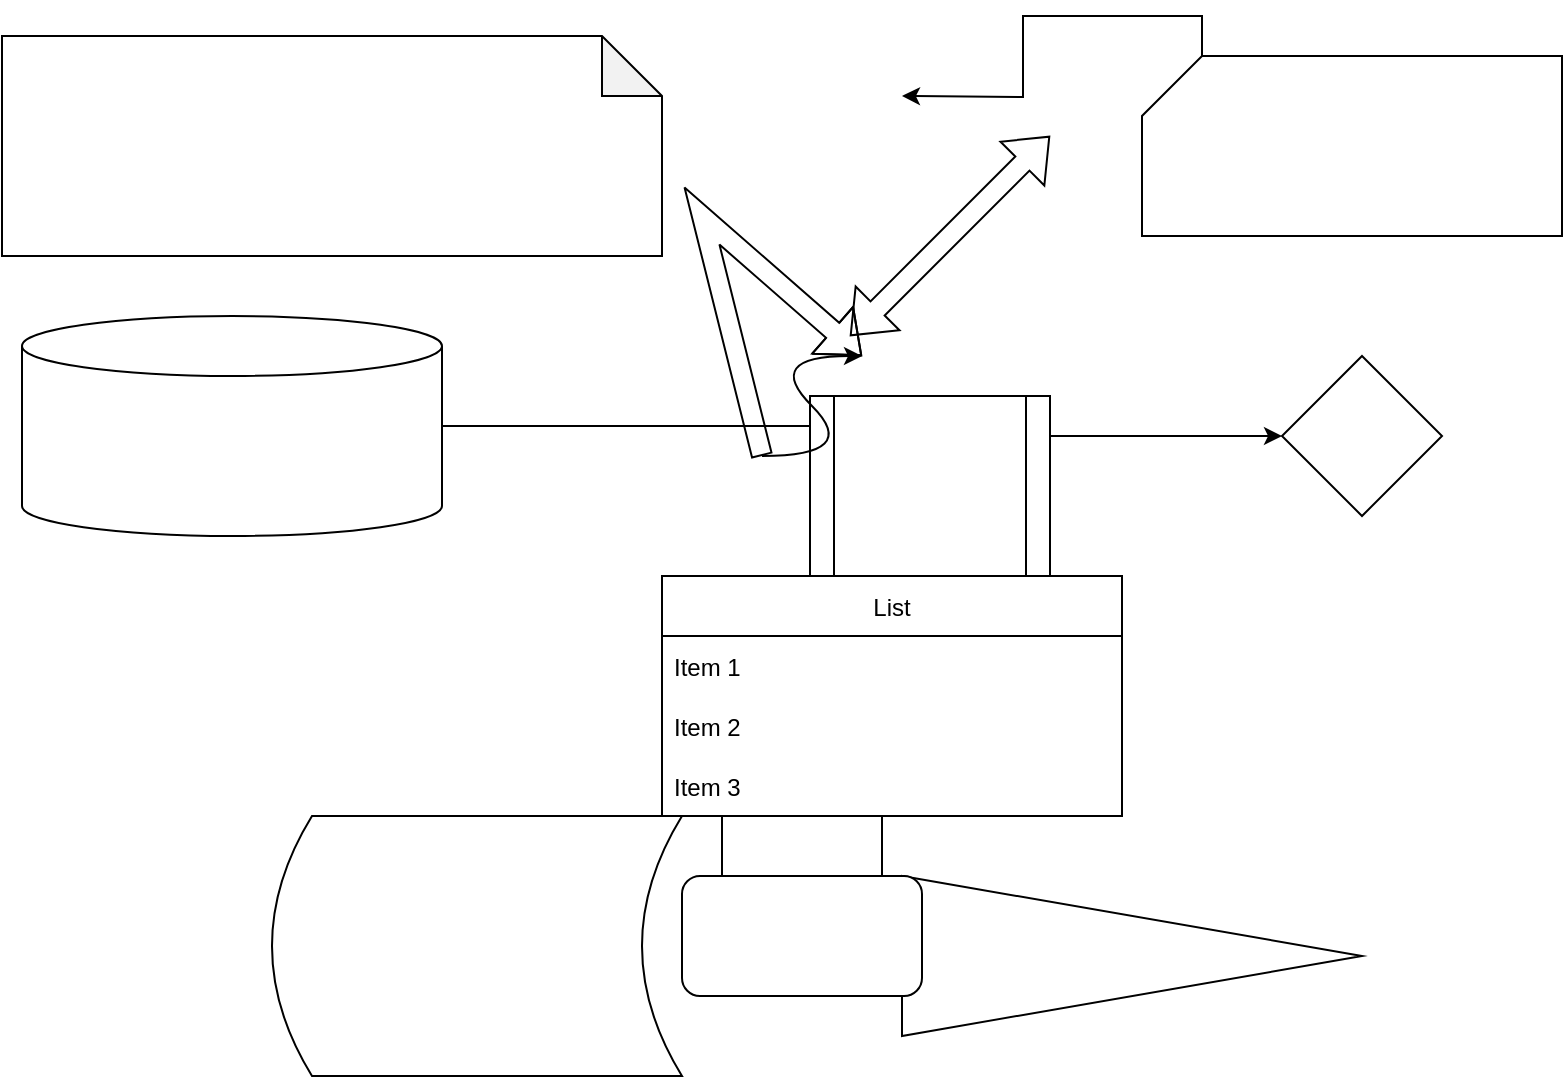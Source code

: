 <mxfile version="20.4.0" type="github" pages="6"><diagram id="XkS7PTfEVw7ezkTWotjE" name="Pagina-1"><mxGraphModel dx="872" dy="1565" grid="1" gridSize="10" guides="1" tooltips="1" connect="1" arrows="1" fold="1" page="1" pageScale="1" pageWidth="827" pageHeight="1169" math="0" shadow="0"><root><mxCell id="0"/><mxCell id="1" parent="0"/><mxCell id="nw7qzgSbr_SswQNgyCxG-1" value="" style="whiteSpace=wrap;html=1;aspect=fixed;" parent="1" vertex="1"><mxGeometry x="370" y="170" width="80" height="80" as="geometry"/></mxCell><mxCell id="nw7qzgSbr_SswQNgyCxG-2" value="List" style="swimlane;fontStyle=0;childLayout=stackLayout;horizontal=1;startSize=30;horizontalStack=0;resizeParent=1;resizeParentMax=0;resizeLast=0;collapsible=1;marginBottom=0;" parent="1" vertex="1"><mxGeometry x="340" y="50" width="230" height="120" as="geometry"/></mxCell><mxCell id="nw7qzgSbr_SswQNgyCxG-3" value="Item 1" style="text;strokeColor=none;fillColor=none;align=left;verticalAlign=middle;spacingLeft=4;spacingRight=4;overflow=hidden;points=[[0,0.5],[1,0.5]];portConstraint=eastwest;rotatable=0;" parent="nw7qzgSbr_SswQNgyCxG-2" vertex="1"><mxGeometry y="30" width="230" height="30" as="geometry"/></mxCell><mxCell id="nw7qzgSbr_SswQNgyCxG-4" value="Item 2" style="text;strokeColor=none;fillColor=none;align=left;verticalAlign=middle;spacingLeft=4;spacingRight=4;overflow=hidden;points=[[0,0.5],[1,0.5]];portConstraint=eastwest;rotatable=0;" parent="nw7qzgSbr_SswQNgyCxG-2" vertex="1"><mxGeometry y="60" width="230" height="30" as="geometry"/></mxCell><mxCell id="nw7qzgSbr_SswQNgyCxG-5" value="Item 3" style="text;strokeColor=none;fillColor=none;align=left;verticalAlign=middle;spacingLeft=4;spacingRight=4;overflow=hidden;points=[[0,0.5],[1,0.5]];portConstraint=eastwest;rotatable=0;" parent="nw7qzgSbr_SswQNgyCxG-2" vertex="1"><mxGeometry y="90" width="230" height="30" as="geometry"/></mxCell><mxCell id="nw7qzgSbr_SswQNgyCxG-9" value="" style="edgeStyle=orthogonalEdgeStyle;rounded=0;orthogonalLoop=1;jettySize=auto;html=1;" parent="1" source="nw7qzgSbr_SswQNgyCxG-6" target="nw7qzgSbr_SswQNgyCxG-8" edge="1"><mxGeometry relative="1" as="geometry"/></mxCell><mxCell id="nw7qzgSbr_SswQNgyCxG-6" value="" style="shape=cylinder3;whiteSpace=wrap;html=1;boundedLbl=1;backgroundOutline=1;size=15;" parent="1" vertex="1"><mxGeometry x="20" y="-80" width="210" height="110" as="geometry"/></mxCell><mxCell id="nw7qzgSbr_SswQNgyCxG-7" value="" style="shape=dataStorage;whiteSpace=wrap;html=1;fixedSize=1;" parent="1" vertex="1"><mxGeometry x="145" y="170" width="205" height="130" as="geometry"/></mxCell><mxCell id="nw7qzgSbr_SswQNgyCxG-8" value="" style="rhombus;whiteSpace=wrap;html=1;" parent="1" vertex="1"><mxGeometry x="650" y="-60" width="80" height="80" as="geometry"/></mxCell><mxCell id="nw7qzgSbr_SswQNgyCxG-10" value="" style="triangle;whiteSpace=wrap;html=1;" parent="1" vertex="1"><mxGeometry x="460" y="200" width="230" height="80" as="geometry"/></mxCell><mxCell id="nw7qzgSbr_SswQNgyCxG-11" value="" style="rounded=1;whiteSpace=wrap;html=1;" parent="1" vertex="1"><mxGeometry x="350" y="200" width="120" height="60" as="geometry"/></mxCell><mxCell id="nw7qzgSbr_SswQNgyCxG-12" value="" style="shape=process;whiteSpace=wrap;html=1;backgroundOutline=1;" parent="1" vertex="1"><mxGeometry x="414" y="-40" width="120" height="90" as="geometry"/></mxCell><mxCell id="nw7qzgSbr_SswQNgyCxG-15" style="edgeStyle=orthogonalEdgeStyle;rounded=0;orthogonalLoop=1;jettySize=auto;html=1;exitX=0;exitY=0;exitDx=30;exitDy=0;exitPerimeter=0;" parent="1" source="nw7qzgSbr_SswQNgyCxG-13" edge="1"><mxGeometry relative="1" as="geometry"><mxPoint x="460" y="-190" as="targetPoint"/></mxGeometry></mxCell><mxCell id="nw7qzgSbr_SswQNgyCxG-13" value="" style="shape=card;whiteSpace=wrap;html=1;" parent="1" vertex="1"><mxGeometry x="580" y="-210" width="210" height="90" as="geometry"/></mxCell><mxCell id="nw7qzgSbr_SswQNgyCxG-14" value="" style="shape=note;whiteSpace=wrap;html=1;backgroundOutline=1;darkOpacity=0.05;" parent="1" vertex="1"><mxGeometry x="10" y="-220" width="330" height="110" as="geometry"/></mxCell><mxCell id="nw7qzgSbr_SswQNgyCxG-16" value="" style="shape=flexArrow;endArrow=classic;startArrow=classic;html=1;rounded=0;" parent="1" edge="1"><mxGeometry width="100" height="100" relative="1" as="geometry"><mxPoint x="434" y="-70" as="sourcePoint"/><mxPoint x="534" y="-170" as="targetPoint"/></mxGeometry></mxCell><mxCell id="nw7qzgSbr_SswQNgyCxG-17" value="" style="shape=flexArrow;endArrow=classic;html=1;rounded=0;" parent="1" edge="1"><mxGeometry width="50" height="50" relative="1" as="geometry"><mxPoint x="390" y="-10" as="sourcePoint"/><mxPoint x="440" y="-60" as="targetPoint"/><Array as="points"><mxPoint x="360" y="-130"/></Array></mxGeometry></mxCell><mxCell id="nw7qzgSbr_SswQNgyCxG-18" value="" style="curved=1;endArrow=classic;html=1;rounded=0;" parent="1" edge="1"><mxGeometry width="50" height="50" relative="1" as="geometry"><mxPoint x="390" y="-10" as="sourcePoint"/><mxPoint x="440" y="-60" as="targetPoint"/><Array as="points"><mxPoint x="440" y="-10"/><mxPoint x="390" y="-60"/></Array></mxGeometry></mxCell></root></mxGraphModel></diagram><diagram id="eef-A9FVl5pl9fjhIpl3" name="Pagina-2"><mxGraphModel dx="823" dy="396" grid="1" gridSize="10" guides="1" tooltips="1" connect="1" arrows="1" fold="1" page="1" pageScale="1" pageWidth="827" pageHeight="1169" math="0" shadow="0"><root><mxCell id="0"/><mxCell id="1" parent="0"/><mxCell id="QUq3n8UQnej-E9Xt87Zs-1" value="" style="whiteSpace=wrap;html=1;aspect=fixed;" parent="1" vertex="1"><mxGeometry x="370" y="120" width="280" height="280" as="geometry"/></mxCell><mxCell id="QUq3n8UQnej-E9Xt87Zs-2" value="" style="shape=cylinder3;whiteSpace=wrap;html=1;boundedLbl=1;backgroundOutline=1;size=15;" parent="1" vertex="1"><mxGeometry x="380" y="140" width="150" height="110" as="geometry"/></mxCell><mxCell id="QUq3n8UQnej-E9Xt87Zs-3" value="" style="shape=flexArrow;endArrow=classic;html=1;rounded=0;" parent="1" target="QUq3n8UQnej-E9Xt87Zs-4" edge="1"><mxGeometry width="50" height="50" relative="1" as="geometry"><mxPoint x="390" y="360" as="sourcePoint"/><mxPoint x="440" y="310" as="targetPoint"/><Array as="points"><mxPoint x="360" y="370"/></Array></mxGeometry></mxCell><mxCell id="QUq3n8UQnej-E9Xt87Zs-4" value="" style="shape=dataStorage;whiteSpace=wrap;html=1;fixedSize=1;" parent="1" vertex="1"><mxGeometry x="390" y="270" width="210" height="80" as="geometry"/></mxCell><mxCell id="QUq3n8UQnej-E9Xt87Zs-5" value="" style="shape=flexArrow;endArrow=classic;startArrow=classic;html=1;rounded=0;" parent="1" target="QUq3n8UQnej-E9Xt87Zs-6" edge="1"><mxGeometry width="100" height="100" relative="1" as="geometry"><mxPoint x="240" y="450" as="sourcePoint"/><mxPoint x="340" y="350" as="targetPoint"/></mxGeometry></mxCell><mxCell id="QUq3n8UQnej-E9Xt87Zs-6" value="" style="ellipse;shape=cloud;whiteSpace=wrap;html=1;" parent="1" vertex="1"><mxGeometry x="130" y="70" width="120" height="80" as="geometry"/></mxCell><mxCell id="QUq3n8UQnej-E9Xt87Zs-7" value="Actor" style="shape=umlActor;verticalLabelPosition=bottom;verticalAlign=top;html=1;outlineConnect=0;" parent="1" vertex="1"><mxGeometry x="580" y="160" width="30" height="60" as="geometry"/></mxCell></root></mxGraphModel></diagram><diagram id="Egnti8uNBr0xdZisQ3NY" name="Pagina-3"><mxGraphModel dx="823" dy="370" grid="1" gridSize="10" guides="1" tooltips="1" connect="1" arrows="1" fold="1" page="1" pageScale="1" pageWidth="827" pageHeight="1169" math="0" shadow="0"><root><object label="" Egnti8uNBr0xdZisQ3NY="" id="0"><mxCell/></object><mxCell id="1" parent="0"/><mxCell id="PL8VEfzbnI5Kkfstrfma-1" value="&lt;div&gt;HDMI&lt;/div&gt;&lt;div&gt;HDMI 1&lt;/div&gt;&lt;div&gt;HDMI 2&lt;/div&gt;&lt;div&gt;HDMI 3&lt;/div&gt;&lt;div&gt;HDMI 4&lt;br&gt;&lt;/div&gt;&lt;div&gt;&lt;br&gt;&lt;/div&gt;" style="ellipse;whiteSpace=wrap;html=1;aspect=fixed;" vertex="1" parent="1"><mxGeometry x="140" y="50" width="170" height="170" as="geometry"/></mxCell><mxCell id="PL8VEfzbnI5Kkfstrfma-2" value="List" style="swimlane;fontStyle=0;childLayout=stackLayout;horizontal=1;startSize=50;horizontalStack=0;resizeParent=1;resizeParentMax=0;resizeLast=0;collapsible=1;marginBottom=0;" vertex="1" parent="1"><mxGeometry x="370" y="160" width="60" height="170" as="geometry"><mxRectangle x="490" y="140" width="60" height="30" as="alternateBounds"/></mxGeometry></mxCell><mxCell id="PL8VEfzbnI5Kkfstrfma-3" value="Item 1" style="text;strokeColor=none;fillColor=none;align=left;verticalAlign=middle;spacingLeft=4;spacingRight=4;overflow=hidden;points=[[0,0.5],[1,0.5]];portConstraint=eastwest;rotatable=0;fontColor=#5AA9E6;" vertex="1" parent="PL8VEfzbnI5Kkfstrfma-2"><mxGeometry y="50" width="60" height="30" as="geometry"/></mxCell><mxCell id="PL8VEfzbnI5Kkfstrfma-10" value="List" style="swimlane;fontStyle=0;childLayout=stackLayout;horizontal=1;startSize=30;horizontalStack=0;resizeParent=1;resizeParentMax=0;resizeLast=0;collapsible=1;marginBottom=0;" vertex="1" collapsed="1" parent="PL8VEfzbnI5Kkfstrfma-2"><mxGeometry y="80" width="60" height="30" as="geometry"><mxRectangle y="80" width="40" height="120" as="alternateBounds"/></mxGeometry></mxCell><mxCell id="PL8VEfzbnI5Kkfstrfma-11" value="Item 1" style="text;strokeColor=none;fillColor=none;align=left;verticalAlign=middle;spacingLeft=4;spacingRight=4;overflow=hidden;points=[[0,0.5],[1,0.5]];portConstraint=eastwest;rotatable=0;fontColor=#5AA9E6;" vertex="1" parent="PL8VEfzbnI5Kkfstrfma-10"><mxGeometry y="30" width="40" height="30" as="geometry"/></mxCell><mxCell id="PL8VEfzbnI5Kkfstrfma-12" value="Item 2" style="text;strokeColor=none;fillColor=none;align=left;verticalAlign=middle;spacingLeft=4;spacingRight=4;overflow=hidden;points=[[0,0.5],[1,0.5]];portConstraint=eastwest;rotatable=0;fontColor=#5AA9E6;" vertex="1" parent="PL8VEfzbnI5Kkfstrfma-10"><mxGeometry y="60" width="40" height="30" as="geometry"/></mxCell><mxCell id="PL8VEfzbnI5Kkfstrfma-13" value="Item 3" style="text;strokeColor=none;fillColor=none;align=left;verticalAlign=middle;spacingLeft=4;spacingRight=4;overflow=hidden;points=[[0,0.5],[1,0.5]];portConstraint=eastwest;rotatable=0;fontColor=#5AA9E6;" vertex="1" parent="PL8VEfzbnI5Kkfstrfma-10"><mxGeometry y="90" width="40" height="30" as="geometry"/></mxCell><mxCell id="PL8VEfzbnI5Kkfstrfma-4" value="Item 2" style="text;strokeColor=none;fillColor=none;align=left;verticalAlign=middle;spacingLeft=4;spacingRight=4;overflow=hidden;points=[[0,0.5],[1,0.5]];portConstraint=eastwest;rotatable=0;fontColor=#5AA9E6;" vertex="1" parent="PL8VEfzbnI5Kkfstrfma-2"><mxGeometry y="110" width="60" height="30" as="geometry"/></mxCell><mxCell id="PL8VEfzbnI5Kkfstrfma-5" value="Item 3" style="text;strokeColor=none;fillColor=none;align=left;verticalAlign=middle;spacingLeft=4;spacingRight=4;overflow=hidden;points=[[0,0.5],[1,0.5]];portConstraint=eastwest;rotatable=0;fontColor=#5AA9E6;" vertex="1" parent="PL8VEfzbnI5Kkfstrfma-2"><mxGeometry y="140" width="60" height="30" as="geometry"/></mxCell><mxCell id="PL8VEfzbnI5Kkfstrfma-6" value="List" style="swimlane;fontStyle=0;childLayout=stackLayout;horizontal=1;startSize=30;horizontalStack=0;resizeParent=1;resizeParentMax=0;resizeLast=0;collapsible=1;marginBottom=0;" vertex="1" parent="1"><mxGeometry x="230" y="210" width="140" height="120" as="geometry"/></mxCell><mxCell id="PL8VEfzbnI5Kkfstrfma-7" value="Item 1" style="text;strokeColor=none;fillColor=none;align=left;verticalAlign=middle;spacingLeft=4;spacingRight=4;overflow=hidden;points=[[0,0.5],[1,0.5]];portConstraint=eastwest;rotatable=0;fontColor=#5AA9E6;" vertex="1" parent="PL8VEfzbnI5Kkfstrfma-6"><mxGeometry y="30" width="140" height="30" as="geometry"/></mxCell><mxCell id="PL8VEfzbnI5Kkfstrfma-8" value="Item 2" style="text;strokeColor=none;fillColor=none;align=left;verticalAlign=middle;spacingLeft=4;spacingRight=4;overflow=hidden;points=[[0,0.5],[1,0.5]];portConstraint=eastwest;rotatable=0;fontColor=#5AA9E6;" vertex="1" parent="PL8VEfzbnI5Kkfstrfma-6"><mxGeometry y="60" width="140" height="30" as="geometry"/></mxCell><mxCell id="PL8VEfzbnI5Kkfstrfma-9" value="Item 3" style="text;strokeColor=none;fillColor=none;align=left;verticalAlign=middle;spacingLeft=4;spacingRight=4;overflow=hidden;points=[[0,0.5],[1,0.5]];portConstraint=eastwest;rotatable=0;fontColor=#5AA9E6;" vertex="1" parent="PL8VEfzbnI5Kkfstrfma-6"><mxGeometry y="90" width="140" height="30" as="geometry"/></mxCell><mxCell id="PL8VEfzbnI5Kkfstrfma-14" value="CODE.ORG" style="whiteSpace=wrap;html=1;aspect=fixed;" vertex="1" parent="1"><mxGeometry x="70" y="195" width="100" height="100" as="geometry"/></mxCell><mxCell id="PL8VEfzbnI5Kkfstrfma-15" value="&lt;div&gt;TEAMVIEWER&lt;/div&gt;&lt;div&gt;&lt;br&gt;&lt;/div&gt;" style="whiteSpace=wrap;html=1;aspect=fixed;" vertex="1" parent="1"><mxGeometry x="440" y="170" width="150" height="150" as="geometry"/></mxCell></root></mxGraphModel></diagram><diagram name="Pagina-1" id="MkeMFndSRkfc-BddKEjH"><mxGraphModel dx="823" dy="1565" grid="1" gridSize="10" guides="1" tooltips="1" connect="1" arrows="1" fold="1" page="1" pageScale="1" pageWidth="827" pageHeight="1169" math="0" shadow="0"><root><mxCell id="0"/><mxCell id="1" parent="0"/><mxCell id="nw7qzgSbr_SswQNgyCxG-1" value="" style="whiteSpace=wrap;html=1;aspect=fixed;" parent="1" vertex="1"><mxGeometry x="370" y="170" width="80" height="80" as="geometry"/></mxCell><mxCell id="nw7qzgSbr_SswQNgyCxG-2" value="List" style="swimlane;fontStyle=0;childLayout=stackLayout;horizontal=1;startSize=30;horizontalStack=0;resizeParent=1;resizeParentMax=0;resizeLast=0;collapsible=1;marginBottom=0;" parent="1" vertex="1"><mxGeometry x="340" y="50" width="230" height="120" as="geometry"/></mxCell><mxCell id="nw7qzgSbr_SswQNgyCxG-3" value="Item 1" style="text;strokeColor=none;fillColor=none;align=left;verticalAlign=middle;spacingLeft=4;spacingRight=4;overflow=hidden;points=[[0,0.5],[1,0.5]];portConstraint=eastwest;rotatable=0;" parent="nw7qzgSbr_SswQNgyCxG-2" vertex="1"><mxGeometry y="30" width="230" height="30" as="geometry"/></mxCell><mxCell id="nw7qzgSbr_SswQNgyCxG-4" value="Item 2" style="text;strokeColor=none;fillColor=none;align=left;verticalAlign=middle;spacingLeft=4;spacingRight=4;overflow=hidden;points=[[0,0.5],[1,0.5]];portConstraint=eastwest;rotatable=0;" parent="nw7qzgSbr_SswQNgyCxG-2" vertex="1"><mxGeometry y="60" width="230" height="30" as="geometry"/></mxCell><mxCell id="nw7qzgSbr_SswQNgyCxG-5" value="Item 3" style="text;strokeColor=none;fillColor=none;align=left;verticalAlign=middle;spacingLeft=4;spacingRight=4;overflow=hidden;points=[[0,0.5],[1,0.5]];portConstraint=eastwest;rotatable=0;" parent="nw7qzgSbr_SswQNgyCxG-2" vertex="1"><mxGeometry y="90" width="230" height="30" as="geometry"/></mxCell><mxCell id="nw7qzgSbr_SswQNgyCxG-9" value="" style="edgeStyle=orthogonalEdgeStyle;rounded=0;orthogonalLoop=1;jettySize=auto;html=1;" parent="1" source="nw7qzgSbr_SswQNgyCxG-6" target="nw7qzgSbr_SswQNgyCxG-8" edge="1"><mxGeometry relative="1" as="geometry"/></mxCell><mxCell id="nw7qzgSbr_SswQNgyCxG-6" value="" style="shape=cylinder3;whiteSpace=wrap;html=1;boundedLbl=1;backgroundOutline=1;size=15;" parent="1" vertex="1"><mxGeometry x="20" y="-80" width="210" height="110" as="geometry"/></mxCell><mxCell id="nw7qzgSbr_SswQNgyCxG-7" value="" style="shape=dataStorage;whiteSpace=wrap;html=1;fixedSize=1;" parent="1" vertex="1"><mxGeometry x="145" y="170" width="205" height="130" as="geometry"/></mxCell><mxCell id="nw7qzgSbr_SswQNgyCxG-8" value="" style="rhombus;whiteSpace=wrap;html=1;" parent="1" vertex="1"><mxGeometry x="650" y="-60" width="80" height="80" as="geometry"/></mxCell><mxCell id="nw7qzgSbr_SswQNgyCxG-10" value="" style="triangle;whiteSpace=wrap;html=1;" parent="1" vertex="1"><mxGeometry x="460" y="200" width="230" height="80" as="geometry"/></mxCell><mxCell id="nw7qzgSbr_SswQNgyCxG-11" value="" style="rounded=1;whiteSpace=wrap;html=1;" parent="1" vertex="1"><mxGeometry x="350" y="200" width="120" height="60" as="geometry"/></mxCell><mxCell id="nw7qzgSbr_SswQNgyCxG-12" value="" style="shape=process;whiteSpace=wrap;html=1;backgroundOutline=1;" parent="1" vertex="1"><mxGeometry x="414" y="-40" width="120" height="90" as="geometry"/></mxCell><mxCell id="nw7qzgSbr_SswQNgyCxG-15" style="edgeStyle=orthogonalEdgeStyle;rounded=0;orthogonalLoop=1;jettySize=auto;html=1;exitX=0;exitY=0;exitDx=30;exitDy=0;exitPerimeter=0;" parent="1" source="nw7qzgSbr_SswQNgyCxG-13" edge="1"><mxGeometry relative="1" as="geometry"><mxPoint x="460" y="-190" as="targetPoint"/></mxGeometry></mxCell><mxCell id="nw7qzgSbr_SswQNgyCxG-13" value="" style="shape=card;whiteSpace=wrap;html=1;" parent="1" vertex="1"><mxGeometry x="580" y="-210" width="210" height="90" as="geometry"/></mxCell><mxCell id="nw7qzgSbr_SswQNgyCxG-14" value="" style="shape=note;whiteSpace=wrap;html=1;backgroundOutline=1;darkOpacity=0.05;" parent="1" vertex="1"><mxGeometry x="10" y="-220" width="330" height="110" as="geometry"/></mxCell><mxCell id="nw7qzgSbr_SswQNgyCxG-16" value="" style="shape=flexArrow;endArrow=classic;startArrow=classic;html=1;rounded=0;" parent="1" edge="1"><mxGeometry width="100" height="100" relative="1" as="geometry"><mxPoint x="434" y="-70" as="sourcePoint"/><mxPoint x="534" y="-170" as="targetPoint"/></mxGeometry></mxCell><mxCell id="nw7qzgSbr_SswQNgyCxG-17" value="" style="shape=flexArrow;endArrow=classic;html=1;rounded=0;" parent="1" edge="1"><mxGeometry width="50" height="50" relative="1" as="geometry"><mxPoint x="390" y="-10" as="sourcePoint"/><mxPoint x="440" y="-60" as="targetPoint"/><Array as="points"><mxPoint x="360" y="-130"/></Array></mxGeometry></mxCell><mxCell id="nw7qzgSbr_SswQNgyCxG-18" value="" style="curved=1;endArrow=classic;html=1;rounded=0;" parent="1" edge="1"><mxGeometry width="50" height="50" relative="1" as="geometry"><mxPoint x="390" y="-10" as="sourcePoint"/><mxPoint x="440" y="-60" as="targetPoint"/><Array as="points"><mxPoint x="440" y="-10"/><mxPoint x="390" y="-60"/></Array></mxGeometry></mxCell></root></mxGraphModel></diagram><diagram name="Pagina-2" id="vs-KfiJ7yNejhDqsxEtA"><mxGraphModel dx="823" dy="396" grid="1" gridSize="10" guides="1" tooltips="1" connect="1" arrows="1" fold="1" page="1" pageScale="1" pageWidth="827" pageHeight="1169" math="0" shadow="0"><root><mxCell id="0"/><mxCell id="1" parent="0"/><mxCell id="QUq3n8UQnej-E9Xt87Zs-1" value="" style="whiteSpace=wrap;html=1;aspect=fixed;" parent="1" vertex="1"><mxGeometry x="370" y="120" width="280" height="280" as="geometry"/></mxCell><mxCell id="QUq3n8UQnej-E9Xt87Zs-2" value="" style="shape=cylinder3;whiteSpace=wrap;html=1;boundedLbl=1;backgroundOutline=1;size=15;" parent="1" vertex="1"><mxGeometry x="380" y="140" width="150" height="110" as="geometry"/></mxCell><mxCell id="QUq3n8UQnej-E9Xt87Zs-3" value="" style="shape=flexArrow;endArrow=classic;html=1;rounded=0;" parent="1" target="QUq3n8UQnej-E9Xt87Zs-4" edge="1"><mxGeometry width="50" height="50" relative="1" as="geometry"><mxPoint x="390" y="360" as="sourcePoint"/><mxPoint x="440" y="310" as="targetPoint"/><Array as="points"><mxPoint x="360" y="370"/></Array></mxGeometry></mxCell><mxCell id="QUq3n8UQnej-E9Xt87Zs-4" value="" style="shape=dataStorage;whiteSpace=wrap;html=1;fixedSize=1;" parent="1" vertex="1"><mxGeometry x="390" y="270" width="210" height="80" as="geometry"/></mxCell><mxCell id="QUq3n8UQnej-E9Xt87Zs-5" value="" style="shape=flexArrow;endArrow=classic;startArrow=classic;html=1;rounded=0;" parent="1" target="QUq3n8UQnej-E9Xt87Zs-6" edge="1"><mxGeometry width="100" height="100" relative="1" as="geometry"><mxPoint x="240" y="450" as="sourcePoint"/><mxPoint x="340" y="350" as="targetPoint"/></mxGeometry></mxCell><mxCell id="QUq3n8UQnej-E9Xt87Zs-6" value="" style="ellipse;shape=cloud;whiteSpace=wrap;html=1;" parent="1" vertex="1"><mxGeometry x="130" y="70" width="120" height="80" as="geometry"/></mxCell><mxCell id="QUq3n8UQnej-E9Xt87Zs-7" value="Actor" style="shape=umlActor;verticalLabelPosition=bottom;verticalAlign=top;html=1;outlineConnect=0;" parent="1" vertex="1"><mxGeometry x="580" y="160" width="30" height="60" as="geometry"/></mxCell></root></mxGraphModel></diagram><diagram name="Pagina-3" id="jJuldF_TyeK4lcVf-K4X"><mxGraphModel dx="823" dy="370" grid="1" gridSize="10" guides="1" tooltips="1" connect="1" arrows="1" fold="1" page="1" pageScale="1" pageWidth="827" pageHeight="1169" math="0" shadow="0"><root><object label="" Egnti8uNBr0xdZisQ3NY="" id="0"><mxCell/></object><mxCell id="1" parent="0"/><mxCell id="PL8VEfzbnI5Kkfstrfma-1" value="&lt;div&gt;HDMI&lt;/div&gt;&lt;div&gt;HDMI 1&lt;/div&gt;&lt;div&gt;HDMI 2&lt;/div&gt;&lt;div&gt;HDMI 3&lt;/div&gt;&lt;div&gt;HDMI 4&lt;br&gt;&lt;/div&gt;&lt;div&gt;&lt;br&gt;&lt;/div&gt;" style="ellipse;whiteSpace=wrap;html=1;aspect=fixed;" vertex="1" parent="1"><mxGeometry x="140" y="50" width="170" height="170" as="geometry"/></mxCell><mxCell id="PL8VEfzbnI5Kkfstrfma-2" value="List" style="swimlane;fontStyle=0;childLayout=stackLayout;horizontal=1;startSize=50;horizontalStack=0;resizeParent=1;resizeParentMax=0;resizeLast=0;collapsible=1;marginBottom=0;" vertex="1" parent="1"><mxGeometry x="370" y="160" width="60" height="170" as="geometry"><mxRectangle x="490" y="140" width="60" height="30" as="alternateBounds"/></mxGeometry></mxCell><mxCell id="PL8VEfzbnI5Kkfstrfma-3" value="Item 1" style="text;strokeColor=none;fillColor=none;align=left;verticalAlign=middle;spacingLeft=4;spacingRight=4;overflow=hidden;points=[[0,0.5],[1,0.5]];portConstraint=eastwest;rotatable=0;fontColor=#5AA9E6;" vertex="1" parent="PL8VEfzbnI5Kkfstrfma-2"><mxGeometry y="50" width="60" height="30" as="geometry"/></mxCell><mxCell id="PL8VEfzbnI5Kkfstrfma-10" value="List" style="swimlane;fontStyle=0;childLayout=stackLayout;horizontal=1;startSize=30;horizontalStack=0;resizeParent=1;resizeParentMax=0;resizeLast=0;collapsible=1;marginBottom=0;" vertex="1" collapsed="1" parent="PL8VEfzbnI5Kkfstrfma-2"><mxGeometry y="80" width="60" height="30" as="geometry"><mxRectangle y="80" width="40" height="120" as="alternateBounds"/></mxGeometry></mxCell><mxCell id="PL8VEfzbnI5Kkfstrfma-11" value="Item 1" style="text;strokeColor=none;fillColor=none;align=left;verticalAlign=middle;spacingLeft=4;spacingRight=4;overflow=hidden;points=[[0,0.5],[1,0.5]];portConstraint=eastwest;rotatable=0;fontColor=#5AA9E6;" vertex="1" parent="PL8VEfzbnI5Kkfstrfma-10"><mxGeometry y="30" width="40" height="30" as="geometry"/></mxCell><mxCell id="PL8VEfzbnI5Kkfstrfma-12" value="Item 2" style="text;strokeColor=none;fillColor=none;align=left;verticalAlign=middle;spacingLeft=4;spacingRight=4;overflow=hidden;points=[[0,0.5],[1,0.5]];portConstraint=eastwest;rotatable=0;fontColor=#5AA9E6;" vertex="1" parent="PL8VEfzbnI5Kkfstrfma-10"><mxGeometry y="60" width="40" height="30" as="geometry"/></mxCell><mxCell id="PL8VEfzbnI5Kkfstrfma-13" value="Item 3" style="text;strokeColor=none;fillColor=none;align=left;verticalAlign=middle;spacingLeft=4;spacingRight=4;overflow=hidden;points=[[0,0.5],[1,0.5]];portConstraint=eastwest;rotatable=0;fontColor=#5AA9E6;" vertex="1" parent="PL8VEfzbnI5Kkfstrfma-10"><mxGeometry y="90" width="40" height="30" as="geometry"/></mxCell><mxCell id="PL8VEfzbnI5Kkfstrfma-4" value="Item 2" style="text;strokeColor=none;fillColor=none;align=left;verticalAlign=middle;spacingLeft=4;spacingRight=4;overflow=hidden;points=[[0,0.5],[1,0.5]];portConstraint=eastwest;rotatable=0;fontColor=#5AA9E6;" vertex="1" parent="PL8VEfzbnI5Kkfstrfma-2"><mxGeometry y="110" width="60" height="30" as="geometry"/></mxCell><mxCell id="PL8VEfzbnI5Kkfstrfma-5" value="Item 3" style="text;strokeColor=none;fillColor=none;align=left;verticalAlign=middle;spacingLeft=4;spacingRight=4;overflow=hidden;points=[[0,0.5],[1,0.5]];portConstraint=eastwest;rotatable=0;fontColor=#5AA9E6;" vertex="1" parent="PL8VEfzbnI5Kkfstrfma-2"><mxGeometry y="140" width="60" height="30" as="geometry"/></mxCell><mxCell id="PL8VEfzbnI5Kkfstrfma-6" value="List" style="swimlane;fontStyle=0;childLayout=stackLayout;horizontal=1;startSize=30;horizontalStack=0;resizeParent=1;resizeParentMax=0;resizeLast=0;collapsible=1;marginBottom=0;" vertex="1" parent="1"><mxGeometry x="230" y="210" width="140" height="120" as="geometry"/></mxCell><mxCell id="PL8VEfzbnI5Kkfstrfma-7" value="Item 1" style="text;strokeColor=none;fillColor=none;align=left;verticalAlign=middle;spacingLeft=4;spacingRight=4;overflow=hidden;points=[[0,0.5],[1,0.5]];portConstraint=eastwest;rotatable=0;fontColor=#5AA9E6;" vertex="1" parent="PL8VEfzbnI5Kkfstrfma-6"><mxGeometry y="30" width="140" height="30" as="geometry"/></mxCell><mxCell id="PL8VEfzbnI5Kkfstrfma-8" value="Item 2" style="text;strokeColor=none;fillColor=none;align=left;verticalAlign=middle;spacingLeft=4;spacingRight=4;overflow=hidden;points=[[0,0.5],[1,0.5]];portConstraint=eastwest;rotatable=0;fontColor=#5AA9E6;" vertex="1" parent="PL8VEfzbnI5Kkfstrfma-6"><mxGeometry y="60" width="140" height="30" as="geometry"/></mxCell><mxCell id="PL8VEfzbnI5Kkfstrfma-9" value="Item 3" style="text;strokeColor=none;fillColor=none;align=left;verticalAlign=middle;spacingLeft=4;spacingRight=4;overflow=hidden;points=[[0,0.5],[1,0.5]];portConstraint=eastwest;rotatable=0;fontColor=#5AA9E6;" vertex="1" parent="PL8VEfzbnI5Kkfstrfma-6"><mxGeometry y="90" width="140" height="30" as="geometry"/></mxCell><mxCell id="PL8VEfzbnI5Kkfstrfma-14" value="CODE.ORG" style="whiteSpace=wrap;html=1;aspect=fixed;" vertex="1" parent="1"><mxGeometry x="70" y="195" width="100" height="100" as="geometry"/></mxCell><mxCell id="PL8VEfzbnI5Kkfstrfma-15" value="&lt;div&gt;TEAMVIEWER&lt;/div&gt;&lt;div&gt;&lt;br&gt;&lt;/div&gt;" style="whiteSpace=wrap;html=1;aspect=fixed;" vertex="1" parent="1"><mxGeometry x="440" y="170" width="150" height="150" as="geometry"/></mxCell></root></mxGraphModel></diagram></mxfile>